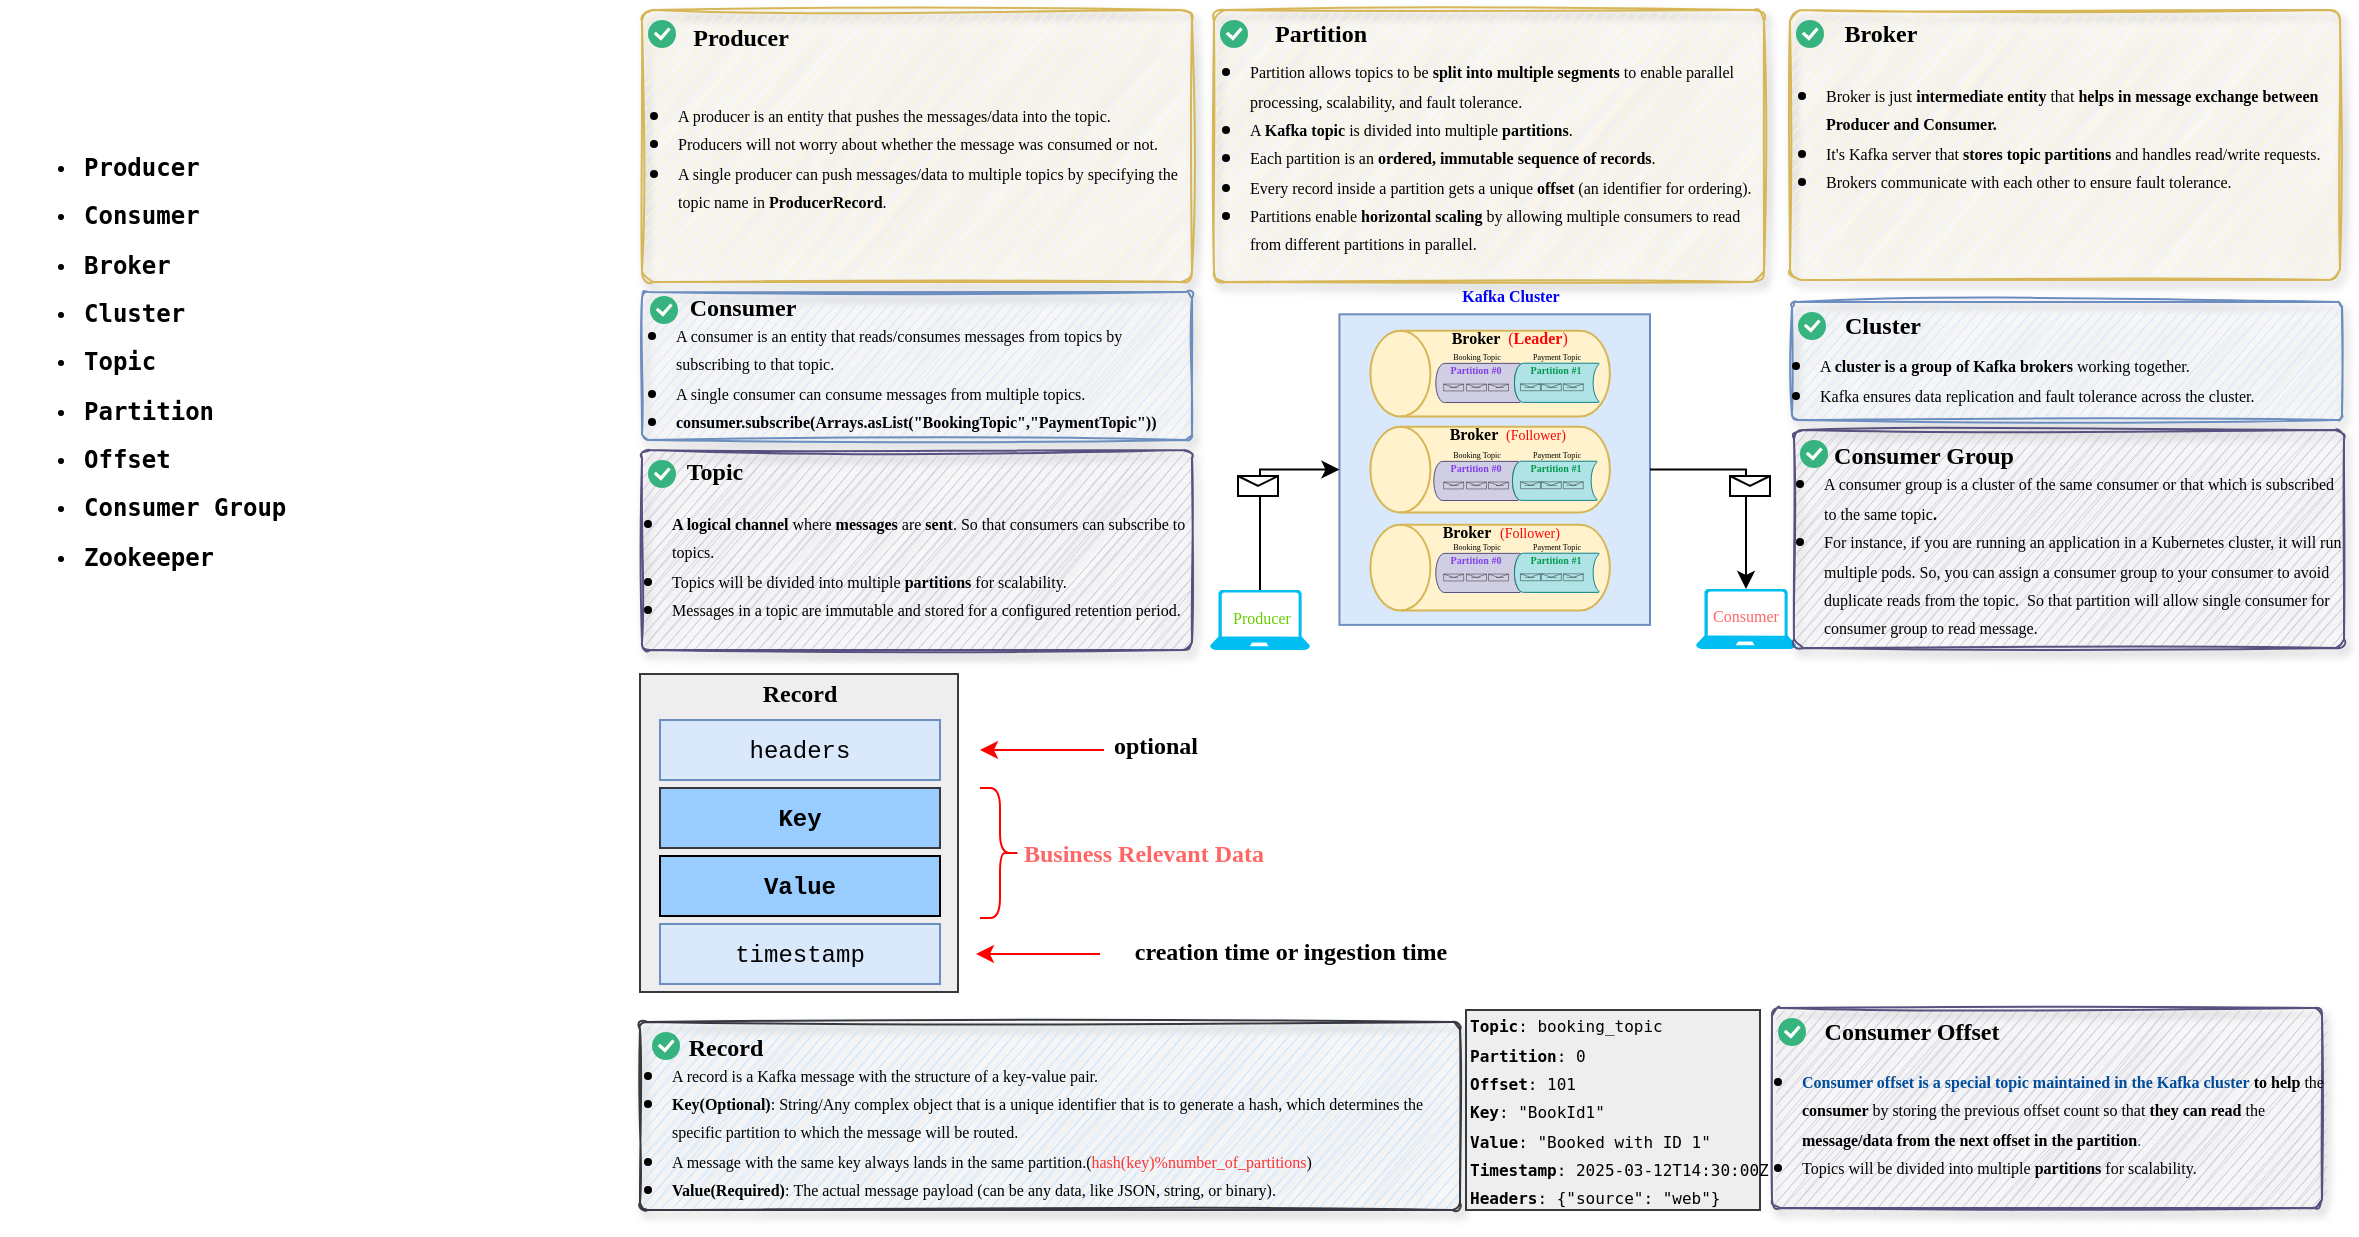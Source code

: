 <mxfile version="26.1.0">
  <diagram name="Page-1" id="dkbhbpahSpV_1VONTGZ5">
    <mxGraphModel dx="2585" dy="1015" grid="1" gridSize="10" guides="1" tooltips="1" connect="1" arrows="1" fold="1" page="1" pageScale="1" pageWidth="850" pageHeight="1100" math="0" shadow="0">
      <root>
        <mxCell id="0" />
        <mxCell id="1" parent="0" />
        <mxCell id="pHoPj_1X2IQjKwYX7QEu-36" value="" style="whiteSpace=wrap;html=1;aspect=fixed;fillColor=#dae8fc;strokeColor=#6c8ebf;" parent="1" vertex="1">
          <mxGeometry x="-130.29" y="232.15" width="155.29" height="155.29" as="geometry" />
        </mxCell>
        <mxCell id="pHoPj_1X2IQjKwYX7QEu-30" value="" style="shape=cylinder3;whiteSpace=wrap;html=1;boundedLbl=1;backgroundOutline=1;size=15;rotation=-90;fillColor=#fff2cc;strokeColor=#d6b656;" parent="1" vertex="1">
          <mxGeometry x="-76.37" y="249.93" width="42.87" height="119.73" as="geometry" />
        </mxCell>
        <mxCell id="pHoPj_1X2IQjKwYX7QEu-1" value="&lt;h5&gt;&lt;p&gt;&lt;/p&gt;&lt;pre&gt;&lt;p&gt;&lt;/p&gt;&lt;p&gt;&lt;/p&gt;&lt;p&gt;&lt;/p&gt;&lt;ul&gt;&lt;li&gt;&lt;font style=&quot;font-size: 12px;&quot;&gt;Producer&lt;/font&gt;&lt;/li&gt;&lt;/ul&gt;&lt;ul&gt;&lt;li&gt;&lt;font style=&quot;font-size: 12px;&quot;&gt;Consumer&lt;/font&gt;&lt;/li&gt;&lt;/ul&gt;&lt;ul&gt;&lt;li&gt;&lt;font style=&quot;font-size: 12px;&quot;&gt;Broker&lt;/font&gt;&lt;/li&gt;&lt;/ul&gt;&lt;ul&gt;&lt;li&gt;&lt;font style=&quot;font-size: 12px;&quot;&gt;Cluster&lt;/font&gt;&lt;/li&gt;&lt;/ul&gt;&lt;ul&gt;&lt;li&gt;&lt;font style=&quot;font-size: 12px;&quot;&gt;Topic&lt;/font&gt;&lt;/li&gt;&lt;/ul&gt;&lt;ul&gt;&lt;li&gt;&lt;font style=&quot;font-size: 12px;&quot;&gt;Partition&lt;/font&gt;&lt;/li&gt;&lt;/ul&gt;&lt;ul&gt;&lt;li&gt;&lt;font style=&quot;font-size: 12px;&quot;&gt;Offset&lt;/font&gt;&lt;/li&gt;&lt;/ul&gt;&lt;ul&gt;&lt;li&gt;&lt;font style=&quot;font-size: 12px;&quot;&gt;Consumer Group&lt;/font&gt;&lt;/li&gt;&lt;/ul&gt;&lt;ul&gt;&lt;li&gt;&lt;font style=&quot;font-size: 12px;&quot;&gt;Zookeeper&lt;/font&gt;&lt;/li&gt;&lt;/ul&gt;&lt;p&gt;&lt;/p&gt;&lt;p&gt;&lt;/p&gt;&lt;p&gt;&lt;/p&gt;&lt;/pre&gt;&lt;p&gt;&lt;/p&gt;&lt;/h5&gt;" style="text;html=1;align=left;verticalAlign=middle;whiteSpace=wrap;rounded=0;" parent="1" vertex="1">
          <mxGeometry x="-800" y="220.5" width="229" height="70" as="geometry" />
        </mxCell>
        <mxCell id="pHoPj_1X2IQjKwYX7QEu-265" style="edgeStyle=orthogonalEdgeStyle;rounded=0;orthogonalLoop=1;jettySize=auto;html=1;exitX=0.5;exitY=0;exitDx=0;exitDy=0;exitPerimeter=0;entryX=0;entryY=0.5;entryDx=0;entryDy=0;" parent="1" source="pHoPj_1X2IQjKwYX7QEu-4" target="pHoPj_1X2IQjKwYX7QEu-36" edge="1">
          <mxGeometry relative="1" as="geometry" />
        </mxCell>
        <mxCell id="pHoPj_1X2IQjKwYX7QEu-4" value="" style="verticalLabelPosition=bottom;html=1;verticalAlign=top;align=center;strokeColor=none;fillColor=#00BEF2;shape=mxgraph.azure.laptop;pointerEvents=1;" parent="1" vertex="1">
          <mxGeometry x="-195" y="370" width="50" height="30" as="geometry" />
        </mxCell>
        <mxCell id="pHoPj_1X2IQjKwYX7QEu-5" value="" style="verticalLabelPosition=bottom;html=1;verticalAlign=top;align=center;strokeColor=none;fillColor=#00BEF2;shape=mxgraph.azure.laptop;pointerEvents=1;" parent="1" vertex="1">
          <mxGeometry x="48" y="369.5" width="50" height="30" as="geometry" />
        </mxCell>
        <mxCell id="pHoPj_1X2IQjKwYX7QEu-7" style="edgeStyle=orthogonalEdgeStyle;rounded=0;orthogonalLoop=1;jettySize=auto;html=1;entryX=0.5;entryY=0;entryDx=0;entryDy=0;entryPerimeter=0;exitX=1;exitY=0.5;exitDx=0;exitDy=0;" parent="1" source="pHoPj_1X2IQjKwYX7QEu-36" target="pHoPj_1X2IQjKwYX7QEu-5" edge="1">
          <mxGeometry relative="1" as="geometry">
            <mxPoint x="40" y="311" as="sourcePoint" />
          </mxGeometry>
        </mxCell>
        <mxCell id="pHoPj_1X2IQjKwYX7QEu-11" value="" style="shape=message;html=1;html=1;outlineConnect=0;labelPosition=center;verticalLabelPosition=bottom;align=center;verticalAlign=top;" parent="1" vertex="1">
          <mxGeometry x="-181" y="313" width="20" height="10" as="geometry" />
        </mxCell>
        <mxCell id="pHoPj_1X2IQjKwYX7QEu-14" value="" style="shape=message;html=1;html=1;outlineConnect=0;labelPosition=center;verticalLabelPosition=bottom;align=center;verticalAlign=top;" parent="1" vertex="1">
          <mxGeometry x="65" y="313" width="20" height="10" as="geometry" />
        </mxCell>
        <mxCell id="pHoPj_1X2IQjKwYX7QEu-15" value="&lt;font style=&quot;color: rgb(0, 0, 255);&quot; face=&quot;Lucida Console&quot;&gt;&lt;b style=&quot;&quot;&gt;Kafka Cluster&lt;/b&gt;&lt;/font&gt;" style="text;html=1;align=center;verticalAlign=middle;whiteSpace=wrap;rounded=0;fontSize=8;" parent="1" vertex="1">
          <mxGeometry x="-89" y="207.93" width="89" height="30" as="geometry" />
        </mxCell>
        <mxCell id="pHoPj_1X2IQjKwYX7QEu-16" value="&lt;font face=&quot;Lucida Console&quot; style=&quot;font-size: 8px; color: rgb(102, 204, 0);&quot;&gt;Producer&lt;/font&gt;" style="text;html=1;align=center;verticalAlign=middle;whiteSpace=wrap;rounded=0;fontColor=#0000CC;" parent="1" vertex="1">
          <mxGeometry x="-189" y="373" width="40" height="20" as="geometry" />
        </mxCell>
        <mxCell id="pHoPj_1X2IQjKwYX7QEu-17" value="&lt;font face=&quot;Lucida Console&quot; style=&quot;font-size: 8px; color: rgb(255, 102, 102);&quot;&gt;Consumer&lt;/font&gt;" style="text;html=1;align=center;verticalAlign=middle;whiteSpace=wrap;rounded=0;fontColor=#0000CC;" parent="1" vertex="1">
          <mxGeometry x="53" y="371.5" width="40" height="20" as="geometry" />
        </mxCell>
        <mxCell id="pHoPj_1X2IQjKwYX7QEu-18" value="" style="rounded=1;fillColor=#fff2cc;strokeColor=#d6b656;shadow=1;html=1;arcSize=4;sketch=1;hachureGap=4;pointerEvents=0;fontFamily=Architects Daughter;fontSource=https%3A%2F%2Ffonts.googleapis.com%2Fcss%3Ffamily%3DArchitects%2BDaughter;fontSize=20;align=left;" parent="1" vertex="1">
          <mxGeometry x="95" y="80" width="275" height="135" as="geometry" />
        </mxCell>
        <mxCell id="pHoPj_1X2IQjKwYX7QEu-19" value="" style="html=1;shadow=0;dashed=0;shape=mxgraph.atlassian.checkbox;fillColor=#36B37E;strokeColor=none;html=1;fontSize=14;fontStyle=0;labelPosition=right;align=left;spacingLeft=20;sketch=0;hachureGap=4;pointerEvents=0;fontFamily=Architects Daughter;fontSource=https%3A%2F%2Ffonts.googleapis.com%2Fcss%3Ffamily%3DArchitects%2BDaughter;" parent="pHoPj_1X2IQjKwYX7QEu-18" vertex="1">
          <mxGeometry width="14" height="14" relative="1" as="geometry">
            <mxPoint x="3" y="5" as="offset" />
          </mxGeometry>
        </mxCell>
        <mxCell id="pHoPj_1X2IQjKwYX7QEu-24" value="&lt;font face=&quot;Lucida Console&quot;&gt;&lt;b&gt;Broker&lt;/b&gt;&lt;/font&gt;" style="text;html=1;align=center;verticalAlign=middle;whiteSpace=wrap;rounded=0;" parent="pHoPj_1X2IQjKwYX7QEu-18" vertex="1">
          <mxGeometry x="24.364" y="4.9" width="43.078" height="14.875" as="geometry" />
        </mxCell>
        <mxCell id="pHoPj_1X2IQjKwYX7QEu-25" value="&lt;ul&gt;&lt;li&gt;&lt;font face=&quot;Comic Sans MS&quot; style=&quot;font-size: 8px;&quot;&gt;Broker is just &lt;b&gt;intermediate entity&lt;/b&gt; that &lt;b&gt;helps in message exchange between Producer and Consumer.&lt;/b&gt;&lt;/font&gt;&lt;/li&gt;&lt;li&gt;&lt;font face=&quot;Comic Sans MS&quot; style=&quot;font-size: 8px;&quot;&gt;It&#39;s Kafka server that&lt;b&gt; &lt;/b&gt;&lt;strong style=&quot;font-weight: bold;&quot; data-end=&quot;2049&quot; data-start=&quot;2022&quot;&gt;stores topic partitions&lt;/strong&gt; and handles read/write requests.&lt;/font&gt;&lt;/li&gt;&lt;li&gt;&lt;font face=&quot;Comic Sans MS&quot; style=&quot;font-size: 8px;&quot;&gt;Brokers communicate with each other to ensure fault tolerance.&lt;/font&gt;&lt;/li&gt;&lt;/ul&gt;" style="text;html=1;align=left;verticalAlign=middle;whiteSpace=wrap;rounded=0;" parent="pHoPj_1X2IQjKwYX7QEu-18" vertex="1">
          <mxGeometry x="-24.5" y="9.675" width="296.5" height="107.325" as="geometry" />
        </mxCell>
        <mxCell id="pHoPj_1X2IQjKwYX7QEu-31" value="&lt;b&gt;&lt;font style=&quot;font-size: 8px;&quot; face=&quot;Lucida Console&quot;&gt;Broker&lt;/font&gt;&lt;/b&gt;" style="text;html=1;align=center;verticalAlign=middle;whiteSpace=wrap;rounded=0;" parent="1" vertex="1">
          <mxGeometry x="-87.65" y="283" width="50" height="15" as="geometry" />
        </mxCell>
        <mxCell id="pHoPj_1X2IQjKwYX7QEu-32" value="" style="shape=cylinder3;whiteSpace=wrap;html=1;boundedLbl=1;backgroundOutline=1;size=15;rotation=-90;fillColor=#fff2cc;strokeColor=#d6b656;" parent="1" vertex="1">
          <mxGeometry x="-76.37" y="201.93" width="42.87" height="119.73" as="geometry" />
        </mxCell>
        <mxCell id="pHoPj_1X2IQjKwYX7QEu-33" value="&lt;b&gt;&lt;font style=&quot;font-size: 8px;&quot; face=&quot;Lucida Console&quot;&gt;Broker&lt;/font&gt;&lt;/b&gt;" style="text;html=1;align=center;verticalAlign=middle;whiteSpace=wrap;rounded=0;" parent="1" vertex="1">
          <mxGeometry x="-77" y="235.43" width="30" height="15" as="geometry" />
        </mxCell>
        <mxCell id="pHoPj_1X2IQjKwYX7QEu-34" value="" style="shape=cylinder3;whiteSpace=wrap;html=1;boundedLbl=1;backgroundOutline=1;size=15;rotation=-90;fillColor=#fff2cc;strokeColor=#d6b656;" parent="1" vertex="1">
          <mxGeometry x="-76.37" y="298.93" width="42.87" height="119.73" as="geometry" />
        </mxCell>
        <mxCell id="pHoPj_1X2IQjKwYX7QEu-35" value="&lt;b&gt;&lt;font style=&quot;font-size: 8px;&quot; face=&quot;Lucida Console&quot;&gt;Broker&lt;/font&gt;&lt;/b&gt;" style="text;html=1;align=center;verticalAlign=middle;whiteSpace=wrap;rounded=0;" parent="1" vertex="1">
          <mxGeometry x="-90" y="333" width="47" height="14" as="geometry" />
        </mxCell>
        <mxCell id="pHoPj_1X2IQjKwYX7QEu-37" value="" style="rounded=1;fillColor=#dae8fc;strokeColor=#6c8ebf;shadow=1;html=1;arcSize=4;sketch=1;hachureGap=4;pointerEvents=0;fontFamily=Architects Daughter;fontSource=https%3A%2F%2Ffonts.googleapis.com%2Fcss%3Ffamily%3DArchitects%2BDaughter;fontSize=20;align=left;" parent="1" vertex="1">
          <mxGeometry x="96" y="226" width="275" height="59" as="geometry" />
        </mxCell>
        <mxCell id="pHoPj_1X2IQjKwYX7QEu-38" value="" style="html=1;shadow=0;dashed=0;shape=mxgraph.atlassian.checkbox;fillColor=#36B37E;strokeColor=none;html=1;fontSize=14;fontStyle=0;labelPosition=right;align=left;spacingLeft=20;sketch=0;hachureGap=4;pointerEvents=0;fontFamily=Architects Daughter;fontSource=https%3A%2F%2Ffonts.googleapis.com%2Fcss%3Ffamily%3DArchitects%2BDaughter;" parent="pHoPj_1X2IQjKwYX7QEu-37" vertex="1">
          <mxGeometry width="14" height="14" relative="1" as="geometry">
            <mxPoint x="3" y="5" as="offset" />
          </mxGeometry>
        </mxCell>
        <mxCell id="pHoPj_1X2IQjKwYX7QEu-39" value="&lt;font face=&quot;Lucida Console&quot;&gt;&lt;b&gt;Cluster&lt;/b&gt;&lt;/font&gt;" style="text;html=1;align=center;verticalAlign=middle;whiteSpace=wrap;rounded=0;" parent="pHoPj_1X2IQjKwYX7QEu-37" vertex="1">
          <mxGeometry x="27.292" y="9.117" width="36.506" height="6.556" as="geometry" />
        </mxCell>
        <mxCell id="pHoPj_1X2IQjKwYX7QEu-40" value="&lt;ul&gt;&lt;li&gt;&lt;span style=&quot;font-size: 8px; font-family: &amp;quot;Comic Sans MS&amp;quot;; background-color: transparent; color: light-dark(rgb(0, 0, 0), rgb(255, 255, 255));&quot;&gt;A &lt;b&gt;cluster is a group of Kafka brokers&lt;/b&gt; working together.&lt;/span&gt;&lt;/li&gt;&lt;li&gt;&lt;span style=&quot;font-size: 8px; font-family: &amp;quot;Comic Sans MS&amp;quot;; background-color: transparent; color: light-dark(rgb(0, 0, 0), rgb(255, 255, 255));&quot;&gt;Kafka ensures data replication and fault tolerance across the cluster.&lt;/span&gt;&lt;/li&gt;&lt;/ul&gt;" style="text;html=1;align=left;verticalAlign=middle;whiteSpace=wrap;rounded=0;" parent="pHoPj_1X2IQjKwYX7QEu-37" vertex="1">
          <mxGeometry x="-27.966" y="25.286" width="302.966" height="25.286" as="geometry" />
        </mxCell>
        <mxCell id="pHoPj_1X2IQjKwYX7QEu-45" value="&lt;font style=&quot;color: light-dark(rgb(249, 6, 6), rgb(237, 237, 237)); font-size: 7px;&quot; face=&quot;Comic Sans MS&quot;&gt;(Follower)&lt;/font&gt;" style="text;html=1;align=center;verticalAlign=middle;whiteSpace=wrap;rounded=0;" parent="1" vertex="1">
          <mxGeometry x="-57" y="286" width="50" height="10" as="geometry" />
        </mxCell>
        <mxCell id="pHoPj_1X2IQjKwYX7QEu-46" value="&lt;font style=&quot;color: light-dark(rgb(249, 6, 6), rgb(237, 237, 237)); font-size: 7px;&quot; face=&quot;Comic Sans MS&quot;&gt;(Follower)&lt;/font&gt;" style="text;html=1;align=center;verticalAlign=middle;whiteSpace=wrap;rounded=0;" parent="1" vertex="1">
          <mxGeometry x="-60" y="335" width="50" height="10" as="geometry" />
        </mxCell>
        <mxCell id="pHoPj_1X2IQjKwYX7QEu-47" value="&lt;font style=&quot;font-size: 8px; color: light-dark(rgb(249, 6, 6), rgb(237, 237, 237));&quot; face=&quot;Comic Sans MS&quot;&gt;(&lt;b&gt;Leader&lt;/b&gt;)&lt;/font&gt;" style="text;html=1;align=center;verticalAlign=middle;whiteSpace=wrap;rounded=0;" parent="1" vertex="1">
          <mxGeometry x="-56" y="237.93" width="50" height="10" as="geometry" />
        </mxCell>
        <mxCell id="pHoPj_1X2IQjKwYX7QEu-56" value="" style="strokeWidth=0.5;html=1;shape=mxgraph.flowchart.stored_data;whiteSpace=wrap;fillColor=#d0cee2;strokeColor=#56517e;" parent="1" vertex="1">
          <mxGeometry x="-82.35" y="256.43" width="42.35" height="19.57" as="geometry" />
        </mxCell>
        <mxCell id="pHoPj_1X2IQjKwYX7QEu-60" value="&lt;font style=&quot;line-height: 0%; font-size: 4px; color: light-dark(rgb(0, 0, 0), rgb(50, 50, 0));&quot; face=&quot;Comic Sans MS&quot;&gt;Booking Topic&lt;/font&gt;" style="text;html=1;align=center;verticalAlign=middle;whiteSpace=wrap;rounded=0;imageAspect=1;fillColor=none;" parent="1" vertex="1">
          <mxGeometry x="-80" y="245.36" width="37" height="11" as="geometry" />
        </mxCell>
        <mxCell id="pHoPj_1X2IQjKwYX7QEu-62" value="" style="rounded=1;fillColor=#d0cee2;strokeColor=#56517e;shadow=1;html=1;arcSize=4;sketch=1;hachureGap=4;pointerEvents=0;fontFamily=Architects Daughter;fontSource=https%3A%2F%2Ffonts.googleapis.com%2Fcss%3Ffamily%3DArchitects%2BDaughter;fontSize=20;align=left;" parent="1" vertex="1">
          <mxGeometry x="97" y="290" width="275" height="109" as="geometry" />
        </mxCell>
        <mxCell id="pHoPj_1X2IQjKwYX7QEu-63" value="" style="html=1;shadow=0;dashed=0;shape=mxgraph.atlassian.checkbox;fillColor=#36B37E;strokeColor=none;html=1;fontSize=14;fontStyle=0;labelPosition=right;align=left;spacingLeft=20;sketch=0;hachureGap=4;pointerEvents=0;fontFamily=Architects Daughter;fontSource=https%3A%2F%2Ffonts.googleapis.com%2Fcss%3Ffamily%3DArchitects%2BDaughter;" parent="pHoPj_1X2IQjKwYX7QEu-62" vertex="1">
          <mxGeometry width="14" height="14" relative="1" as="geometry">
            <mxPoint x="3" y="5" as="offset" />
          </mxGeometry>
        </mxCell>
        <mxCell id="pHoPj_1X2IQjKwYX7QEu-64" value="&lt;b style=&quot;&quot;&gt;&lt;font face=&quot;Comic Sans MS&quot;&gt;Consumer Group&lt;/font&gt;&lt;/b&gt;" style="text;html=1;align=center;verticalAlign=middle;whiteSpace=wrap;rounded=0;" parent="pHoPj_1X2IQjKwYX7QEu-62" vertex="1">
          <mxGeometry x="9.29" y="7.281" width="111.71" height="11.51" as="geometry" />
        </mxCell>
        <mxCell id="pHoPj_1X2IQjKwYX7QEu-65" value="&lt;ul&gt;&lt;li&gt;&lt;span style=&quot;background-color: transparent; color: light-dark(rgb(0, 0, 0), rgb(255, 255, 255)); font-family: &amp;quot;Comic Sans MS&amp;quot;; font-size: 8px;&quot;&gt;A consumer group is a cluster of the same consumer or that which is subscribed to the same topic&lt;b&gt;.&amp;nbsp;&lt;/b&gt;&lt;/span&gt;&lt;/li&gt;&lt;li&gt;&lt;font face=&quot;Comic Sans MS&quot;&gt;&lt;span style=&quot;font-size: 8px;&quot;&gt;For instance, if you are running an application in a Kubernetes cluster, it will run multiple pods. So, you can assign a consumer group to your consumer to avoid duplicate reads from the topic.&amp;nbsp; So that partition will allow single consumer for consumer group to read message.&lt;/span&gt;&lt;/font&gt;&lt;/li&gt;&lt;/ul&gt;" style="text;html=1;align=left;verticalAlign=middle;whiteSpace=wrap;rounded=0;" parent="pHoPj_1X2IQjKwYX7QEu-62" vertex="1">
          <mxGeometry x="-26.97" y="18.53" width="302.97" height="87.2" as="geometry" />
        </mxCell>
        <mxCell id="pHoPj_1X2IQjKwYX7QEu-81" value="" style="strokeWidth=0.5;html=1;shape=mxgraph.flowchart.stored_data;whiteSpace=wrap;fillColor=#b0e3e6;strokeColor=#0e8088;" parent="1" vertex="1">
          <mxGeometry x="-43" y="256.36" width="42.35" height="19.57" as="geometry" />
        </mxCell>
        <mxCell id="pHoPj_1X2IQjKwYX7QEu-162" value="&lt;span style=&quot;font-family: &amp;quot;Comic Sans MS&amp;quot;; font-size: 1px;&quot;&gt;&lt;font style=&quot;color: rgb(0, 0, 0);&quot;&gt;BoookId#2&lt;/font&gt;&lt;/span&gt;" style="text;html=1;align=center;verticalAlign=middle;whiteSpace=wrap;rounded=0;" parent="1" vertex="1">
          <mxGeometry x="-69.25" y="261" width="14.37" height="7" as="geometry" />
        </mxCell>
        <mxCell id="pHoPj_1X2IQjKwYX7QEu-164" value="&lt;font style=&quot;color: rgb(0, 0, 0);&quot; face=&quot;Comic Sans MS&quot;&gt;&lt;span style=&quot;font-size: 1px;&quot;&gt;BookId#3&lt;/span&gt;&lt;/font&gt;" style="text;html=1;align=center;verticalAlign=middle;whiteSpace=wrap;rounded=0;" parent="1" vertex="1">
          <mxGeometry x="-57" y="261" width="14.37" height="7" as="geometry" />
        </mxCell>
        <mxCell id="pHoPj_1X2IQjKwYX7QEu-189" value="&lt;font style=&quot;line-height: 0%; font-size: 4px; color: rgb(0, 0, 0);&quot; face=&quot;Comic Sans MS&quot;&gt;Payment Topic&lt;/font&gt;" style="text;html=1;align=center;verticalAlign=middle;whiteSpace=wrap;rounded=0;imageAspect=1;fillColor=none;" parent="1" vertex="1">
          <mxGeometry x="-40.33" y="245.36" width="37" height="11" as="geometry" />
        </mxCell>
        <mxCell id="pHoPj_1X2IQjKwYX7QEu-192" value="" style="shape=message;html=1;html=1;outlineConnect=0;labelPosition=center;verticalLabelPosition=bottom;align=center;verticalAlign=top;strokeWidth=0.2;fillColor=none;" parent="1" vertex="1">
          <mxGeometry x="-78.43" y="266.78" width="10" height="3.44" as="geometry" />
        </mxCell>
        <mxCell id="pHoPj_1X2IQjKwYX7QEu-74" value="&lt;font style=&quot;color: rgb(0, 0, 0);&quot; face=&quot;Comic Sans MS&quot;&gt;&lt;span style=&quot;font-size: 1px;&quot;&gt;BoookId#1&lt;/span&gt;&lt;/font&gt;" style="text;html=1;align=center;verticalAlign=middle;whiteSpace=wrap;rounded=0;" parent="1" vertex="1">
          <mxGeometry x="-79.62" y="261" width="14.37" height="7" as="geometry" />
        </mxCell>
        <mxCell id="pHoPj_1X2IQjKwYX7QEu-193" value="" style="shape=message;html=1;html=1;outlineConnect=0;labelPosition=center;verticalLabelPosition=bottom;align=center;verticalAlign=top;strokeWidth=0.2;fillColor=none;" parent="1" vertex="1">
          <mxGeometry x="-67" y="266.78" width="10" height="3.44" as="geometry" />
        </mxCell>
        <mxCell id="pHoPj_1X2IQjKwYX7QEu-194" value="" style="shape=message;html=1;html=1;outlineConnect=0;labelPosition=center;verticalLabelPosition=bottom;align=center;verticalAlign=top;strokeWidth=0.2;fillColor=none;" parent="1" vertex="1">
          <mxGeometry x="-56" y="266.78" width="10" height="3.44" as="geometry" />
        </mxCell>
        <mxCell id="pHoPj_1X2IQjKwYX7QEu-195" value="&lt;font style=&quot;color: rgb(0, 0, 0);&quot; face=&quot;Comic Sans MS&quot;&gt;&lt;span style=&quot;font-size: 1px;&quot;&gt;PaymentId#1&lt;/span&gt;&lt;/font&gt;" style="text;html=1;align=center;verticalAlign=middle;whiteSpace=wrap;rounded=0;" parent="1" vertex="1">
          <mxGeometry x="-42.21" y="261.89" width="14.37" height="7" as="geometry" />
        </mxCell>
        <mxCell id="pHoPj_1X2IQjKwYX7QEu-196" value="" style="shape=message;html=1;html=1;outlineConnect=0;labelPosition=center;verticalLabelPosition=bottom;align=center;verticalAlign=top;strokeWidth=0.2;fillColor=none;" parent="1" vertex="1">
          <mxGeometry x="-40.02" y="266.67" width="10" height="3.44" as="geometry" />
        </mxCell>
        <mxCell id="pHoPj_1X2IQjKwYX7QEu-197" value="" style="shape=message;html=1;html=1;outlineConnect=0;labelPosition=center;verticalLabelPosition=bottom;align=center;verticalAlign=top;strokeWidth=0.2;fillColor=none;" parent="1" vertex="1">
          <mxGeometry x="-29.59" y="266.67" width="10" height="3.44" as="geometry" />
        </mxCell>
        <mxCell id="pHoPj_1X2IQjKwYX7QEu-198" value="&lt;span style=&quot;font-family: &amp;quot;Comic Sans MS&amp;quot;; font-size: 1px;&quot;&gt;&lt;font style=&quot;color: rgb(0, 0, 0);&quot;&gt;PaymentId#2&lt;/font&gt;&lt;/span&gt;" style="text;html=1;align=center;verticalAlign=middle;whiteSpace=wrap;rounded=0;" parent="1" vertex="1">
          <mxGeometry x="-30.84" y="261.89" width="14.37" height="7" as="geometry" />
        </mxCell>
        <mxCell id="pHoPj_1X2IQjKwYX7QEu-199" value="" style="shape=message;html=1;html=1;outlineConnect=0;labelPosition=center;verticalLabelPosition=bottom;align=center;verticalAlign=top;strokeWidth=0.2;fillColor=none;" parent="1" vertex="1">
          <mxGeometry x="-18.59" y="266.67" width="10" height="3.44" as="geometry" />
        </mxCell>
        <mxCell id="pHoPj_1X2IQjKwYX7QEu-200" value="&lt;font style=&quot;color: rgb(0, 0, 0);&quot; face=&quot;Comic Sans MS&quot;&gt;&lt;span style=&quot;font-size: 1px;&quot;&gt;PaymentId#3&lt;/span&gt;&lt;/font&gt;" style="text;html=1;align=center;verticalAlign=middle;whiteSpace=wrap;rounded=0;" parent="1" vertex="1">
          <mxGeometry x="-20.59" y="261.89" width="14.37" height="7" as="geometry" />
        </mxCell>
        <mxCell id="pHoPj_1X2IQjKwYX7QEu-201" value="&lt;font style=&quot;font-size: 5px; color: light-dark(rgb(131, 63, 237), rgb(50, 50, 0));&quot; face=&quot;Comic Sans MS&quot;&gt;&lt;b style=&quot;&quot;&gt;Partition #0&lt;/b&gt;&lt;/font&gt;" style="text;html=1;align=center;verticalAlign=middle;whiteSpace=wrap;rounded=0;" parent="1" vertex="1">
          <mxGeometry x="-82" y="252.86" width="40" height="10" as="geometry" />
        </mxCell>
        <mxCell id="pHoPj_1X2IQjKwYX7QEu-202" value="&lt;font style=&quot;font-size: 5px; color: light-dark(rgb(0, 153, 77), rgb(50, 50, 0));&quot; face=&quot;Comic Sans MS&quot;&gt;&lt;b style=&quot;&quot;&gt;Partition #1&lt;/b&gt;&lt;/font&gt;" style="text;html=1;align=center;verticalAlign=middle;whiteSpace=wrap;rounded=0;" parent="1" vertex="1">
          <mxGeometry x="-41.82" y="252.86" width="40" height="10" as="geometry" />
        </mxCell>
        <mxCell id="pHoPj_1X2IQjKwYX7QEu-211" value="" style="strokeWidth=0.5;html=1;shape=mxgraph.flowchart.stored_data;whiteSpace=wrap;fillColor=#d0cee2;strokeColor=#56517e;" parent="1" vertex="1">
          <mxGeometry x="-83.35" y="305.43" width="42.35" height="19.57" as="geometry" />
        </mxCell>
        <mxCell id="pHoPj_1X2IQjKwYX7QEu-219" value="" style="strokeWidth=0.5;html=1;shape=mxgraph.flowchart.stored_data;whiteSpace=wrap;fillColor=#b0e3e6;strokeColor=#0e8088;" parent="1" vertex="1">
          <mxGeometry x="-44" y="305.36" width="42.35" height="19.57" as="geometry" />
        </mxCell>
        <mxCell id="pHoPj_1X2IQjKwYX7QEu-203" value="&lt;font style=&quot;line-height: 0%; font-size: 4px; color: light-dark(rgb(0, 0, 0), rgb(50, 50, 0));&quot; face=&quot;Comic Sans MS&quot;&gt;Booking Topic&lt;/font&gt;" style="text;html=1;align=center;verticalAlign=middle;whiteSpace=wrap;rounded=0;imageAspect=1;fillColor=none;" parent="1" vertex="1">
          <mxGeometry x="-80" y="294.36" width="37" height="11" as="geometry" />
        </mxCell>
        <mxCell id="pHoPj_1X2IQjKwYX7QEu-204" value="&lt;font style=&quot;color: rgb(0, 0, 0);&quot; face=&quot;Comic Sans MS&quot;&gt;&lt;span style=&quot;font-size: 1px;&quot;&gt;BoookId#1&lt;/span&gt;&lt;/font&gt;" style="text;html=1;align=center;verticalAlign=middle;whiteSpace=wrap;rounded=0;" parent="1" vertex="1">
          <mxGeometry x="-79.62" y="310" width="14.37" height="7" as="geometry" />
        </mxCell>
        <mxCell id="pHoPj_1X2IQjKwYX7QEu-205" value="" style="shape=message;html=1;html=1;outlineConnect=0;labelPosition=center;verticalLabelPosition=bottom;align=center;verticalAlign=top;strokeWidth=0.2;fillColor=none;" parent="1" vertex="1">
          <mxGeometry x="-78.43" y="315.78" width="10" height="3.44" as="geometry" />
        </mxCell>
        <mxCell id="pHoPj_1X2IQjKwYX7QEu-206" value="" style="shape=message;html=1;html=1;outlineConnect=0;labelPosition=center;verticalLabelPosition=bottom;align=center;verticalAlign=top;strokeWidth=0.2;fillColor=none;" parent="1" vertex="1">
          <mxGeometry x="-67" y="315.78" width="10" height="3.44" as="geometry" />
        </mxCell>
        <mxCell id="pHoPj_1X2IQjKwYX7QEu-207" value="&lt;font style=&quot;font-size: 5px; color: light-dark(rgb(131, 63, 237), rgb(50, 50, 0));&quot; face=&quot;Comic Sans MS&quot;&gt;&lt;b style=&quot;&quot;&gt;Partition #0&lt;/b&gt;&lt;/font&gt;" style="text;html=1;align=center;verticalAlign=middle;whiteSpace=wrap;rounded=0;" parent="1" vertex="1">
          <mxGeometry x="-82" y="301.86" width="40" height="10" as="geometry" />
        </mxCell>
        <mxCell id="pHoPj_1X2IQjKwYX7QEu-208" value="&lt;span style=&quot;font-family: &amp;quot;Comic Sans MS&amp;quot;; font-size: 1px;&quot;&gt;&lt;font style=&quot;color: rgb(0, 0, 0);&quot;&gt;BoookId#2&lt;/font&gt;&lt;/span&gt;" style="text;html=1;align=center;verticalAlign=middle;whiteSpace=wrap;rounded=0;" parent="1" vertex="1">
          <mxGeometry x="-69.25" y="310" width="14.37" height="7" as="geometry" />
        </mxCell>
        <mxCell id="pHoPj_1X2IQjKwYX7QEu-209" value="" style="shape=message;html=1;html=1;outlineConnect=0;labelPosition=center;verticalLabelPosition=bottom;align=center;verticalAlign=top;strokeWidth=0.2;fillColor=none;" parent="1" vertex="1">
          <mxGeometry x="-56" y="315.78" width="10" height="3.44" as="geometry" />
        </mxCell>
        <mxCell id="pHoPj_1X2IQjKwYX7QEu-210" value="&lt;font style=&quot;color: rgb(0, 0, 0);&quot; face=&quot;Comic Sans MS&quot;&gt;&lt;span style=&quot;font-size: 1px;&quot;&gt;BookId#3&lt;/span&gt;&lt;/font&gt;" style="text;html=1;align=center;verticalAlign=middle;whiteSpace=wrap;rounded=0;" parent="1" vertex="1">
          <mxGeometry x="-57" y="310" width="14.37" height="7" as="geometry" />
        </mxCell>
        <mxCell id="pHoPj_1X2IQjKwYX7QEu-212" value="&lt;font style=&quot;font-size: 5px; color: light-dark(rgb(0, 153, 77), rgb(50, 50, 0));&quot; face=&quot;Comic Sans MS&quot;&gt;&lt;b style=&quot;&quot;&gt;Partition #1&lt;/b&gt;&lt;/font&gt;" style="text;html=1;align=center;verticalAlign=middle;whiteSpace=wrap;rounded=0;" parent="1" vertex="1">
          <mxGeometry x="-41.82" y="301.86" width="40" height="10" as="geometry" />
        </mxCell>
        <mxCell id="pHoPj_1X2IQjKwYX7QEu-213" value="&lt;font style=&quot;line-height: 0%; font-size: 4px; color: rgb(0, 0, 0);&quot; face=&quot;Comic Sans MS&quot;&gt;Payment Topic&lt;/font&gt;" style="text;html=1;align=center;verticalAlign=middle;whiteSpace=wrap;rounded=0;imageAspect=1;fillColor=none;" parent="1" vertex="1">
          <mxGeometry x="-40.33" y="294.36" width="37" height="11" as="geometry" />
        </mxCell>
        <mxCell id="pHoPj_1X2IQjKwYX7QEu-214" value="" style="shape=message;html=1;html=1;outlineConnect=0;labelPosition=center;verticalLabelPosition=bottom;align=center;verticalAlign=top;strokeWidth=0.2;fillColor=none;" parent="1" vertex="1">
          <mxGeometry x="-40.02" y="315.67" width="10" height="3.44" as="geometry" />
        </mxCell>
        <mxCell id="pHoPj_1X2IQjKwYX7QEu-215" value="&lt;font style=&quot;color: rgb(0, 0, 0);&quot; face=&quot;Comic Sans MS&quot;&gt;&lt;span style=&quot;font-size: 1px;&quot;&gt;PaymentId#1&lt;/span&gt;&lt;/font&gt;" style="text;html=1;align=center;verticalAlign=middle;whiteSpace=wrap;rounded=0;" parent="1" vertex="1">
          <mxGeometry x="-42.21" y="310.89" width="14.37" height="7" as="geometry" />
        </mxCell>
        <mxCell id="pHoPj_1X2IQjKwYX7QEu-216" value="&lt;span style=&quot;font-family: &amp;quot;Comic Sans MS&amp;quot;; font-size: 1px;&quot;&gt;&lt;font style=&quot;color: rgb(0, 0, 0);&quot;&gt;PaymentId#2&lt;/font&gt;&lt;/span&gt;" style="text;html=1;align=center;verticalAlign=middle;whiteSpace=wrap;rounded=0;" parent="1" vertex="1">
          <mxGeometry x="-30.84" y="310.89" width="14.37" height="7" as="geometry" />
        </mxCell>
        <mxCell id="pHoPj_1X2IQjKwYX7QEu-217" value="&lt;font style=&quot;color: rgb(0, 0, 0);&quot; face=&quot;Comic Sans MS&quot;&gt;&lt;span style=&quot;font-size: 1px;&quot;&gt;PaymentId#3&lt;/span&gt;&lt;/font&gt;" style="text;html=1;align=center;verticalAlign=middle;whiteSpace=wrap;rounded=0;" parent="1" vertex="1">
          <mxGeometry x="-20.59" y="310.89" width="14.37" height="7" as="geometry" />
        </mxCell>
        <mxCell id="pHoPj_1X2IQjKwYX7QEu-218" value="" style="shape=message;html=1;html=1;outlineConnect=0;labelPosition=center;verticalLabelPosition=bottom;align=center;verticalAlign=top;strokeWidth=0.2;fillColor=none;" parent="1" vertex="1">
          <mxGeometry x="-18.59" y="315.67" width="10" height="3.44" as="geometry" />
        </mxCell>
        <mxCell id="pHoPj_1X2IQjKwYX7QEu-220" value="" style="shape=message;html=1;html=1;outlineConnect=0;labelPosition=center;verticalLabelPosition=bottom;align=center;verticalAlign=top;strokeWidth=0.2;fillColor=none;" parent="1" vertex="1">
          <mxGeometry x="-29.59" y="315.67" width="10" height="3.44" as="geometry" />
        </mxCell>
        <mxCell id="pHoPj_1X2IQjKwYX7QEu-221" value="&lt;font style=&quot;line-height: 0%; font-size: 4px; color: light-dark(rgb(0, 0, 0), rgb(50, 50, 0));&quot; face=&quot;Comic Sans MS&quot;&gt;Booking Topic&lt;/font&gt;" style="text;html=1;align=center;verticalAlign=middle;whiteSpace=wrap;rounded=0;imageAspect=1;fillColor=none;" parent="1" vertex="1">
          <mxGeometry x="-80" y="340.36" width="37" height="11" as="geometry" />
        </mxCell>
        <mxCell id="pHoPj_1X2IQjKwYX7QEu-225" value="" style="strokeWidth=0.5;html=1;shape=mxgraph.flowchart.stored_data;whiteSpace=wrap;fillColor=#d0cee2;strokeColor=#56517e;" parent="1" vertex="1">
          <mxGeometry x="-82.35" y="351.43" width="42.35" height="19.57" as="geometry" />
        </mxCell>
        <mxCell id="pHoPj_1X2IQjKwYX7QEu-230" value="&lt;font style=&quot;line-height: 0%; font-size: 4px; color: rgb(0, 0, 0);&quot; face=&quot;Comic Sans MS&quot;&gt;Payment Topic&lt;/font&gt;" style="text;html=1;align=center;verticalAlign=middle;whiteSpace=wrap;rounded=0;imageAspect=1;fillColor=none;" parent="1" vertex="1">
          <mxGeometry x="-40.33" y="340.36" width="37" height="11" as="geometry" />
        </mxCell>
        <mxCell id="pHoPj_1X2IQjKwYX7QEu-238" value="" style="strokeWidth=0.5;html=1;shape=mxgraph.flowchart.stored_data;whiteSpace=wrap;fillColor=#b0e3e6;strokeColor=#0e8088;" parent="1" vertex="1">
          <mxGeometry x="-43" y="351.36" width="42.35" height="19.57" as="geometry" />
        </mxCell>
        <mxCell id="pHoPj_1X2IQjKwYX7QEu-222" value="&lt;font style=&quot;font-size: 5px; color: light-dark(rgb(131, 63, 237), rgb(50, 50, 0));&quot; face=&quot;Comic Sans MS&quot;&gt;&lt;b style=&quot;&quot;&gt;Partition #0&lt;/b&gt;&lt;/font&gt;" style="text;html=1;align=center;verticalAlign=middle;whiteSpace=wrap;rounded=0;" parent="1" vertex="1">
          <mxGeometry x="-82" y="347.86" width="40" height="10" as="geometry" />
        </mxCell>
        <mxCell id="pHoPj_1X2IQjKwYX7QEu-223" value="&lt;font style=&quot;color: rgb(0, 0, 0);&quot; face=&quot;Comic Sans MS&quot;&gt;&lt;span style=&quot;font-size: 1px;&quot;&gt;BoookId#1&lt;/span&gt;&lt;/font&gt;" style="text;html=1;align=center;verticalAlign=middle;whiteSpace=wrap;rounded=0;" parent="1" vertex="1">
          <mxGeometry x="-79.62" y="356" width="14.37" height="7" as="geometry" />
        </mxCell>
        <mxCell id="pHoPj_1X2IQjKwYX7QEu-224" value="" style="shape=message;html=1;html=1;outlineConnect=0;labelPosition=center;verticalLabelPosition=bottom;align=center;verticalAlign=top;strokeWidth=0.2;fillColor=none;" parent="1" vertex="1">
          <mxGeometry x="-78.43" y="361.78" width="10" height="3.44" as="geometry" />
        </mxCell>
        <mxCell id="pHoPj_1X2IQjKwYX7QEu-226" value="" style="shape=message;html=1;html=1;outlineConnect=0;labelPosition=center;verticalLabelPosition=bottom;align=center;verticalAlign=top;strokeWidth=0.2;fillColor=none;" parent="1" vertex="1">
          <mxGeometry x="-67" y="361.78" width="10" height="3.44" as="geometry" />
        </mxCell>
        <mxCell id="pHoPj_1X2IQjKwYX7QEu-227" value="&lt;span style=&quot;font-family: &amp;quot;Comic Sans MS&amp;quot;; font-size: 1px;&quot;&gt;&lt;font style=&quot;color: rgb(0, 0, 0);&quot;&gt;BoookId#2&lt;/font&gt;&lt;/span&gt;" style="text;html=1;align=center;verticalAlign=middle;whiteSpace=wrap;rounded=0;" parent="1" vertex="1">
          <mxGeometry x="-69.25" y="356" width="14.37" height="7" as="geometry" />
        </mxCell>
        <mxCell id="pHoPj_1X2IQjKwYX7QEu-228" value="&lt;font style=&quot;color: rgb(0, 0, 0);&quot; face=&quot;Comic Sans MS&quot;&gt;&lt;span style=&quot;font-size: 1px;&quot;&gt;BookId#3&lt;/span&gt;&lt;/font&gt;" style="text;html=1;align=center;verticalAlign=middle;whiteSpace=wrap;rounded=0;" parent="1" vertex="1">
          <mxGeometry x="-57" y="356" width="14.37" height="7" as="geometry" />
        </mxCell>
        <mxCell id="pHoPj_1X2IQjKwYX7QEu-229" value="" style="shape=message;html=1;html=1;outlineConnect=0;labelPosition=center;verticalLabelPosition=bottom;align=center;verticalAlign=top;strokeWidth=0.2;fillColor=none;" parent="1" vertex="1">
          <mxGeometry x="-56" y="361.78" width="10" height="3.44" as="geometry" />
        </mxCell>
        <mxCell id="pHoPj_1X2IQjKwYX7QEu-231" value="&lt;font style=&quot;font-size: 5px; color: light-dark(rgb(0, 153, 77), rgb(50, 50, 0));&quot; face=&quot;Comic Sans MS&quot;&gt;&lt;b style=&quot;&quot;&gt;Partition #1&lt;/b&gt;&lt;/font&gt;" style="text;html=1;align=center;verticalAlign=middle;whiteSpace=wrap;rounded=0;" parent="1" vertex="1">
          <mxGeometry x="-41.82" y="347.86" width="40" height="10" as="geometry" />
        </mxCell>
        <mxCell id="pHoPj_1X2IQjKwYX7QEu-232" value="&lt;font style=&quot;color: rgb(0, 0, 0);&quot; face=&quot;Comic Sans MS&quot;&gt;&lt;span style=&quot;font-size: 1px;&quot;&gt;PaymentId#1&lt;/span&gt;&lt;/font&gt;" style="text;html=1;align=center;verticalAlign=middle;whiteSpace=wrap;rounded=0;" parent="1" vertex="1">
          <mxGeometry x="-42.21" y="356.89" width="14.37" height="7" as="geometry" />
        </mxCell>
        <mxCell id="pHoPj_1X2IQjKwYX7QEu-233" value="" style="shape=message;html=1;html=1;outlineConnect=0;labelPosition=center;verticalLabelPosition=bottom;align=center;verticalAlign=top;strokeWidth=0.2;fillColor=none;" parent="1" vertex="1">
          <mxGeometry x="-40.02" y="361.67" width="10" height="3.44" as="geometry" />
        </mxCell>
        <mxCell id="pHoPj_1X2IQjKwYX7QEu-236" value="&lt;font style=&quot;color: rgb(0, 0, 0);&quot; face=&quot;Comic Sans MS&quot;&gt;&lt;span style=&quot;font-size: 1px;&quot;&gt;PaymentId#3&lt;/span&gt;&lt;/font&gt;" style="text;html=1;align=center;verticalAlign=middle;whiteSpace=wrap;rounded=0;" parent="1" vertex="1">
          <mxGeometry x="-20.59" y="356.89" width="14.37" height="7" as="geometry" />
        </mxCell>
        <mxCell id="pHoPj_1X2IQjKwYX7QEu-237" value="" style="shape=message;html=1;html=1;outlineConnect=0;labelPosition=center;verticalLabelPosition=bottom;align=center;verticalAlign=top;strokeWidth=0.2;fillColor=none;" parent="1" vertex="1">
          <mxGeometry x="-18.59" y="361.67" width="10" height="3.44" as="geometry" />
        </mxCell>
        <mxCell id="pHoPj_1X2IQjKwYX7QEu-235" value="&lt;span style=&quot;font-family: &amp;quot;Comic Sans MS&amp;quot;; font-size: 1px;&quot;&gt;&lt;font style=&quot;color: rgb(0, 0, 0);&quot;&gt;PaymentId#2&lt;/font&gt;&lt;/span&gt;" style="text;html=1;align=center;verticalAlign=middle;whiteSpace=wrap;rounded=0;" parent="1" vertex="1">
          <mxGeometry x="-30.84" y="356.89" width="14.37" height="7" as="geometry" />
        </mxCell>
        <mxCell id="pHoPj_1X2IQjKwYX7QEu-234" value="" style="shape=message;html=1;html=1;outlineConnect=0;labelPosition=center;verticalLabelPosition=bottom;align=center;verticalAlign=top;strokeWidth=0.2;fillColor=none;" parent="1" vertex="1">
          <mxGeometry x="-29.59" y="361.66" width="10" height="3.44" as="geometry" />
        </mxCell>
        <mxCell id="pHoPj_1X2IQjKwYX7QEu-239" value="" style="rounded=1;fillColor=#fff2cc;strokeColor=#d6b656;shadow=1;html=1;arcSize=4;sketch=1;hachureGap=4;pointerEvents=0;fontFamily=Architects Daughter;fontSource=https%3A%2F%2Ffonts.googleapis.com%2Fcss%3Ffamily%3DArchitects%2BDaughter;fontSize=20;align=left;" parent="1" vertex="1">
          <mxGeometry x="-193" y="80" width="275" height="136" as="geometry" />
        </mxCell>
        <mxCell id="pHoPj_1X2IQjKwYX7QEu-240" value="" style="html=1;shadow=0;dashed=0;shape=mxgraph.atlassian.checkbox;fillColor=#36B37E;strokeColor=none;html=1;fontSize=14;fontStyle=0;labelPosition=right;align=left;spacingLeft=20;sketch=0;hachureGap=4;pointerEvents=0;fontFamily=Architects Daughter;fontSource=https%3A%2F%2Ffonts.googleapis.com%2Fcss%3Ffamily%3DArchitects%2BDaughter;" parent="pHoPj_1X2IQjKwYX7QEu-239" vertex="1">
          <mxGeometry width="14" height="14" relative="1" as="geometry">
            <mxPoint x="3" y="5" as="offset" />
          </mxGeometry>
        </mxCell>
        <mxCell id="pHoPj_1X2IQjKwYX7QEu-241" value="&lt;font face=&quot;Lucida Console&quot;&gt;&lt;b&gt;Partition&lt;/b&gt;&lt;/font&gt;" style="text;html=1;align=center;verticalAlign=middle;whiteSpace=wrap;rounded=0;" parent="pHoPj_1X2IQjKwYX7QEu-239" vertex="1">
          <mxGeometry x="32.364" y="4.936" width="43.078" height="14.985" as="geometry" />
        </mxCell>
        <mxCell id="pHoPj_1X2IQjKwYX7QEu-242" value="&lt;ul&gt;&lt;li&gt;&lt;font face=&quot;Comic Sans MS&quot; style=&quot;font-size: 8px;&quot;&gt;Partition allows topics to be &lt;strong data-end=&quot;154&quot; data-start=&quot;122&quot;&gt;split into multiple segments&lt;/strong&gt; to enable parallel processing, scalability, and fault tolerance.&lt;/font&gt;&lt;/li&gt;&lt;li data-end=&quot;326&quot; data-start=&quot;264&quot;&gt;&lt;font face=&quot;Comic Sans MS&quot; style=&quot;font-size: 8px;&quot;&gt;A &lt;strong data-end=&quot;283&quot; data-start=&quot;268&quot;&gt;Kafka topic&lt;/strong&gt; is divided into multiple &lt;strong data-end=&quot;323&quot; data-start=&quot;309&quot;&gt;partitions&lt;/strong&gt;.&lt;/font&gt;&lt;/li&gt;&lt;li data-end=&quot;395&quot; data-start=&quot;327&quot;&gt;&lt;font face=&quot;Comic Sans MS&quot; style=&quot;font-size: 8px;&quot;&gt;Each partition is an &lt;strong data-end=&quot;392&quot; data-start=&quot;350&quot;&gt;ordered, immutable sequence of records&lt;/strong&gt;.&lt;/font&gt;&lt;/li&gt;&lt;li data-end=&quot;486&quot; data-start=&quot;396&quot;&gt;&lt;font face=&quot;Comic Sans MS&quot; style=&quot;font-size: 8px;&quot;&gt;Every record inside a partition gets a unique &lt;strong data-end=&quot;454&quot; data-start=&quot;444&quot;&gt;offset&lt;/strong&gt; (an identifier for ordering).&lt;/font&gt;&lt;/li&gt;&lt;li data-end=&quot;609&quot; data-start=&quot;487&quot;&gt;&lt;font face=&quot;Comic Sans MS&quot; style=&quot;font-size: 8px;&quot;&gt;Partitions enable &lt;strong data-end=&quot;529&quot; data-start=&quot;507&quot;&gt;horizontal scaling&lt;/strong&gt; by allowing multiple consumers to read from different partitions in parallel.&lt;/font&gt;&lt;/li&gt;&lt;/ul&gt;" style="text;html=1;align=left;verticalAlign=middle;whiteSpace=wrap;rounded=0;" parent="pHoPj_1X2IQjKwYX7QEu-239" vertex="1">
          <mxGeometry x="-24.5" y="19.013" width="296.5" height="108.12" as="geometry" />
        </mxCell>
        <mxCell id="pHoPj_1X2IQjKwYX7QEu-244" value="" style="rounded=1;fillColor=#fff2cc;strokeColor=#d6b656;shadow=1;html=1;arcSize=4;sketch=1;hachureGap=4;pointerEvents=0;fontFamily=Architects Daughter;fontSource=https%3A%2F%2Ffonts.googleapis.com%2Fcss%3Ffamily%3DArchitects%2BDaughter;fontSize=20;align=left;" parent="1" vertex="1">
          <mxGeometry x="-479" y="80" width="275" height="136" as="geometry" />
        </mxCell>
        <mxCell id="pHoPj_1X2IQjKwYX7QEu-245" value="" style="html=1;shadow=0;dashed=0;shape=mxgraph.atlassian.checkbox;fillColor=#36B37E;strokeColor=none;html=1;fontSize=14;fontStyle=0;labelPosition=right;align=left;spacingLeft=20;sketch=0;hachureGap=4;pointerEvents=0;fontFamily=Architects Daughter;fontSource=https%3A%2F%2Ffonts.googleapis.com%2Fcss%3Ffamily%3DArchitects%2BDaughter;" parent="pHoPj_1X2IQjKwYX7QEu-244" vertex="1">
          <mxGeometry width="14" height="14" relative="1" as="geometry">
            <mxPoint x="3" y="5" as="offset" />
          </mxGeometry>
        </mxCell>
        <mxCell id="pHoPj_1X2IQjKwYX7QEu-246" value="&lt;font face=&quot;Lucida Console&quot;&gt;&lt;b&gt;Producer&lt;/b&gt;&lt;/font&gt;" style="text;html=1;align=center;verticalAlign=middle;whiteSpace=wrap;rounded=0;" parent="pHoPj_1X2IQjKwYX7QEu-244" vertex="1">
          <mxGeometry x="28.364" y="6.07" width="43.078" height="14.985" as="geometry" />
        </mxCell>
        <mxCell id="pHoPj_1X2IQjKwYX7QEu-247" value="&lt;ul&gt;&lt;li&gt;&lt;font face=&quot;Comic Sans MS&quot;&gt;&lt;span style=&quot;font-size: 8px;&quot;&gt;A producer is an entity that pushes the messages/data into the topic.&lt;/span&gt;&lt;/font&gt;&lt;/li&gt;&lt;li&gt;&lt;font face=&quot;Comic Sans MS&quot;&gt;&lt;span style=&quot;font-size: 8px;&quot;&gt;Producers will not worry about whether the message was consumed or not.&amp;nbsp;&lt;/span&gt;&lt;/font&gt;&lt;/li&gt;&lt;li&gt;&lt;font face=&quot;Comic Sans MS&quot;&gt;&lt;span style=&quot;font-size: 8px;&quot;&gt;A single producer can push messages/data to multiple topics by specifying the topic name in &lt;b&gt;ProducerRecord&lt;/b&gt;.&amp;nbsp;&lt;/span&gt;&lt;/font&gt;&lt;/li&gt;&lt;/ul&gt;" style="text;html=1;align=left;verticalAlign=middle;whiteSpace=wrap;rounded=0;" parent="pHoPj_1X2IQjKwYX7QEu-244" vertex="1">
          <mxGeometry x="-24.5" y="18.813" width="296.5" height="108.12" as="geometry" />
        </mxCell>
        <mxCell id="pHoPj_1X2IQjKwYX7QEu-254" value="" style="rounded=1;fillColor=#dae8fc;strokeColor=#6c8ebf;shadow=1;html=1;arcSize=4;sketch=1;hachureGap=4;pointerEvents=0;fontFamily=Architects Daughter;fontSource=https%3A%2F%2Ffonts.googleapis.com%2Fcss%3Ffamily%3DArchitects%2BDaughter;fontSize=20;align=left;" parent="1" vertex="1">
          <mxGeometry x="-479" y="221" width="275" height="74" as="geometry" />
        </mxCell>
        <mxCell id="pHoPj_1X2IQjKwYX7QEu-255" value="" style="html=1;shadow=0;dashed=0;shape=mxgraph.atlassian.checkbox;fillColor=#36B37E;strokeColor=none;html=1;fontSize=14;fontStyle=0;labelPosition=right;align=left;spacingLeft=20;sketch=0;hachureGap=4;pointerEvents=0;fontFamily=Architects Daughter;fontSource=https%3A%2F%2Ffonts.googleapis.com%2Fcss%3Ffamily%3DArchitects%2BDaughter;" parent="pHoPj_1X2IQjKwYX7QEu-254" vertex="1">
          <mxGeometry width="14" height="14" relative="1" as="geometry">
            <mxPoint x="4" y="2" as="offset" />
          </mxGeometry>
        </mxCell>
        <mxCell id="pHoPj_1X2IQjKwYX7QEu-256" value="&lt;font face=&quot;Lucida Console&quot;&gt;&lt;b&gt;Consumer&lt;/b&gt;&lt;/font&gt;" style="text;html=1;align=center;verticalAlign=middle;whiteSpace=wrap;rounded=0;" parent="pHoPj_1X2IQjKwYX7QEu-254" vertex="1">
          <mxGeometry x="32.292" y="3.435" width="36.506" height="8.222" as="geometry" />
        </mxCell>
        <mxCell id="pHoPj_1X2IQjKwYX7QEu-257" value="&lt;ul&gt;&lt;li&gt;&lt;span style=&quot;background-color: transparent; color: light-dark(rgb(0, 0, 0), rgb(255, 255, 255)); font-family: &amp;quot;Comic Sans MS&amp;quot;; font-size: 8px;&quot;&gt;A consumer is an entity that reads/consumes messages from topics by subscribing to that topic.&amp;nbsp;&lt;/span&gt;&lt;/li&gt;&lt;li&gt;&lt;font style=&quot;font-size: 8px;&quot; face=&quot;Comic Sans MS&quot;&gt;&lt;span style=&quot;&quot; data-end=&quot;74&quot; data-start=&quot;7&quot;&gt;A single consumer can consume messages from multiple topics&lt;/span&gt;.&lt;/font&gt;&lt;/li&gt;&lt;li&gt;&lt;font style=&quot;font-size: 8px;&quot; face=&quot;Comic Sans MS&quot;&gt;&lt;b&gt;consumer.subscribe(Arrays.asList(&quot;BookingTopic&quot;,&quot;PaymentTopic&quot;))&lt;/b&gt;&lt;/font&gt;&lt;/li&gt;&lt;/ul&gt;" style="text;html=1;align=left;verticalAlign=middle;whiteSpace=wrap;rounded=0;" parent="pHoPj_1X2IQjKwYX7QEu-254" vertex="1">
          <mxGeometry x="-24.966" y="25.714" width="302.966" height="31.714" as="geometry" />
        </mxCell>
        <mxCell id="pHoPj_1X2IQjKwYX7QEu-258" value="" style="rounded=1;fillColor=#d0cee2;strokeColor=#56517e;shadow=1;html=1;arcSize=4;sketch=1;hachureGap=4;pointerEvents=0;fontFamily=Architects Daughter;fontSource=https%3A%2F%2Ffonts.googleapis.com%2Fcss%3Ffamily%3DArchitects%2BDaughter;fontSize=20;align=left;" parent="1" vertex="1">
          <mxGeometry x="-479" y="300" width="275" height="100" as="geometry" />
        </mxCell>
        <mxCell id="pHoPj_1X2IQjKwYX7QEu-259" value="" style="html=1;shadow=0;dashed=0;shape=mxgraph.atlassian.checkbox;fillColor=#36B37E;strokeColor=none;html=1;fontSize=14;fontStyle=0;labelPosition=right;align=left;spacingLeft=20;sketch=0;hachureGap=4;pointerEvents=0;fontFamily=Architects Daughter;fontSource=https%3A%2F%2Ffonts.googleapis.com%2Fcss%3Ffamily%3DArchitects%2BDaughter;" parent="pHoPj_1X2IQjKwYX7QEu-258" vertex="1">
          <mxGeometry width="14" height="14" relative="1" as="geometry">
            <mxPoint x="3" y="5" as="offset" />
          </mxGeometry>
        </mxCell>
        <mxCell id="pHoPj_1X2IQjKwYX7QEu-260" value="&lt;b style=&quot;&quot;&gt;&lt;font face=&quot;Comic Sans MS&quot;&gt;Topic&lt;/font&gt;&lt;/b&gt;" style="text;html=1;align=center;verticalAlign=middle;whiteSpace=wrap;rounded=0;" parent="pHoPj_1X2IQjKwYX7QEu-258" vertex="1">
          <mxGeometry x="18.292" y="5.681" width="36.506" height="10.556" as="geometry" />
        </mxCell>
        <mxCell id="pHoPj_1X2IQjKwYX7QEu-261" value="&lt;ul&gt;&lt;li&gt;&lt;span style=&quot;background-color: transparent; color: light-dark(rgb(0, 0, 0), rgb(255, 255, 255)); font-family: &amp;quot;Comic Sans MS&amp;quot;; font-size: 8px;&quot;&gt;&lt;b&gt;A logical channel&lt;/b&gt; where &lt;b&gt;messages &lt;/b&gt;are &lt;b&gt;sent&lt;/b&gt;. So that consumers can subscribe to topics.&amp;nbsp;&lt;/span&gt;&lt;/li&gt;&lt;li data-end=&quot;1143&quot; data-start=&quot;1075&quot;&gt;&lt;font style=&quot;font-size: 8px;&quot; face=&quot;Comic Sans MS&quot;&gt;Topics will be divided into multiple &lt;strong data-end=&quot;1124&quot; data-start=&quot;1110&quot;&gt;partitions&lt;/strong&gt; for scalability.&lt;/font&gt;&lt;/li&gt;&lt;li&gt;&lt;font style=&quot;font-size: 8px;&quot; face=&quot;Comic Sans MS&quot;&gt;Messages in a topic are immutable and stored for a configured retention period.&lt;/font&gt;&lt;/li&gt;&lt;/ul&gt;" style="text;html=1;align=left;verticalAlign=middle;whiteSpace=wrap;rounded=0;" parent="pHoPj_1X2IQjKwYX7QEu-258" vertex="1">
          <mxGeometry x="-26.97" y="17" width="302.97" height="80" as="geometry" />
        </mxCell>
        <mxCell id="DTmI5th6kJm84t1U6GzK-1" value="" style="whiteSpace=wrap;html=1;aspect=fixed;fillColor=#eeeeee;strokeColor=#36393d;" vertex="1" parent="1">
          <mxGeometry x="-480" y="412" width="159" height="159" as="geometry" />
        </mxCell>
        <mxCell id="DTmI5th6kJm84t1U6GzK-2" value="&lt;font face=&quot;Courier New&quot;&gt;headers&lt;/font&gt;" style="rounded=0;whiteSpace=wrap;html=1;fillColor=#dae8fc;strokeColor=#6c8ebf;" vertex="1" parent="1">
          <mxGeometry x="-470" y="435" width="140" height="30" as="geometry" />
        </mxCell>
        <mxCell id="DTmI5th6kJm84t1U6GzK-3" value="&lt;font face=&quot;Courier New&quot;&gt;&lt;b&gt;Key&lt;/b&gt;&lt;/font&gt;" style="rounded=0;whiteSpace=wrap;html=1;fillColor=#99CCFF;strokeColor=#36393d;" vertex="1" parent="1">
          <mxGeometry x="-470" y="469" width="140" height="30" as="geometry" />
        </mxCell>
        <mxCell id="DTmI5th6kJm84t1U6GzK-4" value="&lt;font face=&quot;Courier New&quot;&gt;&lt;b&gt;Value&lt;/b&gt;&lt;/font&gt;" style="rounded=0;whiteSpace=wrap;html=1;fillColor=#99CCFF;" vertex="1" parent="1">
          <mxGeometry x="-470" y="503" width="140" height="30" as="geometry" />
        </mxCell>
        <mxCell id="DTmI5th6kJm84t1U6GzK-5" value="&lt;font face=&quot;Courier New&quot;&gt;timestamp&lt;/font&gt;" style="rounded=0;whiteSpace=wrap;html=1;fillColor=#dae8fc;strokeColor=#6c8ebf;" vertex="1" parent="1">
          <mxGeometry x="-470" y="537" width="140" height="30" as="geometry" />
        </mxCell>
        <mxCell id="DTmI5th6kJm84t1U6GzK-6" value="&lt;font face=&quot;Comic Sans MS&quot;&gt;&lt;b&gt;Record&lt;/b&gt;&lt;/font&gt;" style="text;html=1;align=center;verticalAlign=middle;whiteSpace=wrap;rounded=0;" vertex="1" parent="1">
          <mxGeometry x="-430.5" y="407" width="60" height="30" as="geometry" />
        </mxCell>
        <mxCell id="DTmI5th6kJm84t1U6GzK-7" value="" style="rounded=1;fillColor=#cce5ff;strokeColor=#36393d;shadow=1;html=1;arcSize=4;sketch=1;hachureGap=4;pointerEvents=0;fontFamily=Architects Daughter;fontSource=https%3A%2F%2Ffonts.googleapis.com%2Fcss%3Ffamily%3DArchitects%2BDaughter;fontSize=20;align=left;" vertex="1" parent="1">
          <mxGeometry x="-480" y="586" width="410" height="94" as="geometry" />
        </mxCell>
        <mxCell id="DTmI5th6kJm84t1U6GzK-8" value="" style="html=1;shadow=0;dashed=0;shape=mxgraph.atlassian.checkbox;fillColor=#36B37E;strokeColor=none;html=1;fontSize=14;fontStyle=0;labelPosition=right;align=left;spacingLeft=20;sketch=0;hachureGap=4;pointerEvents=0;fontFamily=Architects Daughter;fontSource=https%3A%2F%2Ffonts.googleapis.com%2Fcss%3Ffamily%3DArchitects%2BDaughter;" vertex="1" parent="DTmI5th6kJm84t1U6GzK-7">
          <mxGeometry width="14" height="14" relative="1" as="geometry">
            <mxPoint x="6" y="5" as="offset" />
          </mxGeometry>
        </mxCell>
        <mxCell id="DTmI5th6kJm84t1U6GzK-9" value="&lt;b style=&quot;&quot;&gt;&lt;font face=&quot;Comic Sans MS&quot;&gt;Record&lt;/font&gt;&lt;/b&gt;" style="text;html=1;align=center;verticalAlign=middle;whiteSpace=wrap;rounded=0;" vertex="1" parent="DTmI5th6kJm84t1U6GzK-7">
          <mxGeometry x="15.744" y="7.809" width="54.428" height="9.922" as="geometry" />
        </mxCell>
        <mxCell id="DTmI5th6kJm84t1U6GzK-10" value="&lt;ul&gt;&lt;li&gt;&lt;font face=&quot;Comic Sans MS&quot;&gt;&lt;span style=&quot;font-size: 8px;&quot;&gt;A record is a Kafka message with the structure of a key-value pair.&amp;nbsp;&lt;/span&gt;&lt;/font&gt;&lt;/li&gt;&lt;li&gt;&lt;font face=&quot;Comic Sans MS&quot;&gt;&lt;span style=&quot;font-size: 8px;&quot;&gt;&lt;b&gt;Key(Optional)&lt;/b&gt;: String/Any complex object that is a&lt;/span&gt;&lt;font style=&quot;font-size: 8px;&quot;&gt;&amp;nbsp;unique identifier that&amp;nbsp;is&amp;nbsp;&lt;/font&gt;&lt;/font&gt;&lt;font style=&quot;color: rgb(0, 0, 0);&quot; face=&quot;Comic Sans MS&quot;&gt;&lt;span style=&quot;font-size: 8px;&quot;&gt;to generate a hash, which determines the specific partition to which the message will be routed.&amp;nbsp;&lt;/span&gt;&lt;/font&gt;&lt;/li&gt;&lt;li&gt;&lt;font&gt;&lt;span style=&quot;font-size: 8px;&quot;&gt;&lt;font style=&quot;color: light-dark(rgb(0, 0, 0), rgb(237, 237, 237));&quot; face=&quot;Comic Sans MS&quot;&gt;A message with the same key always lands in the same partition.(&lt;/font&gt;&lt;font style=&quot;color: rgb(255, 51, 51);&quot; face=&quot;Lucida Console&quot;&gt;hash(key)%number_of_partitions&lt;/font&gt;&lt;font style=&quot;color: light-dark(rgb(0, 0, 0), rgb(237, 237, 237));&quot; face=&quot;Comic Sans MS&quot;&gt;)&lt;/font&gt;&lt;/span&gt;&lt;/font&gt;&lt;/li&gt;&lt;li&gt;&lt;font style=&quot;background-color: transparent; color: light-dark(rgb(0, 0, 0), rgb(255, 255, 255));&quot; face=&quot;Comic Sans MS&quot;&gt;&lt;span style=&quot;font-size: 8px;&quot;&gt;&lt;b&gt;Value(Required)&lt;/b&gt;:&amp;nbsp;&lt;/span&gt;&lt;/font&gt;&lt;font style=&quot;background-color: transparent; color: light-dark(rgb(0, 0, 0), rgb(255, 255, 255)); font-size: 8px;&quot; face=&quot;Comic Sans MS&quot;&gt;The actual message payload (can be any data, like JSON, string, or binary).&lt;/font&gt;&lt;/li&gt;&lt;/ul&gt;&lt;p&gt;&lt;/p&gt;" style="text;html=1;align=left;verticalAlign=middle;whiteSpace=wrap;rounded=0;" vertex="1" parent="DTmI5th6kJm84t1U6GzK-7">
          <mxGeometry x="-26.21" y="15.98" width="436.21" height="75.2" as="geometry" />
        </mxCell>
        <mxCell id="DTmI5th6kJm84t1U6GzK-11" value="" style="endArrow=classic;html=1;rounded=0;strokeColor=#FF0000;" edge="1" parent="1">
          <mxGeometry width="50" height="50" relative="1" as="geometry">
            <mxPoint x="-250" y="552" as="sourcePoint" />
            <mxPoint x="-312" y="552" as="targetPoint" />
          </mxGeometry>
        </mxCell>
        <mxCell id="DTmI5th6kJm84t1U6GzK-12" value="&lt;b&gt;&lt;font face=&quot;Comic Sans MS&quot;&gt;creation time or ingestion time&lt;/font&gt;&lt;/b&gt;" style="text;html=1;align=center;verticalAlign=middle;resizable=0;points=[];autosize=1;strokeColor=none;fillColor=none;" vertex="1" parent="1">
          <mxGeometry x="-255.25" y="536" width="200" height="30" as="geometry" />
        </mxCell>
        <mxCell id="DTmI5th6kJm84t1U6GzK-13" value="" style="endArrow=classic;html=1;rounded=0;strokeColor=#FF0000;" edge="1" parent="1">
          <mxGeometry width="50" height="50" relative="1" as="geometry">
            <mxPoint x="-248" y="450" as="sourcePoint" />
            <mxPoint x="-310" y="450" as="targetPoint" />
          </mxGeometry>
        </mxCell>
        <mxCell id="DTmI5th6kJm84t1U6GzK-14" value="&lt;b&gt;&lt;font face=&quot;Comic Sans MS&quot;&gt;optional&lt;/font&gt;&lt;/b&gt;" style="text;html=1;align=left;verticalAlign=middle;resizable=0;points=[];autosize=1;strokeColor=none;fillColor=none;" vertex="1" parent="1">
          <mxGeometry x="-245.25" y="433" width="70" height="30" as="geometry" />
        </mxCell>
        <mxCell id="DTmI5th6kJm84t1U6GzK-15" value="" style="shape=curlyBracket;whiteSpace=wrap;html=1;rounded=1;flipH=1;labelPosition=right;verticalLabelPosition=middle;align=left;verticalAlign=middle;strokeColor=#FF0000;" vertex="1" parent="1">
          <mxGeometry x="-310" y="469" width="20" height="65" as="geometry" />
        </mxCell>
        <mxCell id="DTmI5th6kJm84t1U6GzK-16" value="&lt;b&gt;&lt;font style=&quot;color: rgb(255, 102, 102);&quot; face=&quot;Comic Sans MS&quot;&gt;Business Relevant Data&lt;/font&gt;&lt;/b&gt;" style="text;html=1;align=left;verticalAlign=middle;resizable=0;points=[];autosize=1;strokeColor=none;fillColor=none;" vertex="1" parent="1">
          <mxGeometry x="-289.65" y="487" width="160" height="30" as="geometry" />
        </mxCell>
        <mxCell id="DTmI5th6kJm84t1U6GzK-17" value="&lt;pre&gt;&lt;div style=&quot;&quot;&gt;&lt;font style=&quot;font-size: 8px;&quot;&gt;&lt;b&gt;Topic&lt;/b&gt;: booking_topic&lt;/font&gt;&lt;/div&gt;&lt;div style=&quot;&quot;&gt;&lt;font style=&quot;font-size: 8px;&quot;&gt;&lt;b&gt;Partition&lt;/b&gt;: 0&lt;/font&gt;&lt;/div&gt;&lt;div style=&quot;&quot;&gt;&lt;font style=&quot;font-size: 8px;&quot;&gt;&lt;b&gt;Offset&lt;/b&gt;: 101&lt;/font&gt;&lt;/div&gt;&lt;div style=&quot;&quot;&gt;&lt;font style=&quot;font-size: 8px;&quot;&gt;&lt;b&gt;Key&lt;/b&gt;: &quot;BookId1&quot;&lt;/font&gt;&lt;/div&gt;&lt;div style=&quot;&quot;&gt;&lt;font style=&quot;font-size: 8px;&quot;&gt;&lt;b&gt;Value&lt;/b&gt;: &quot;Booked with ID 1&quot;&lt;/font&gt;&lt;/div&gt;&lt;div style=&quot;&quot;&gt;&lt;font style=&quot;font-size: 8px;&quot;&gt;&lt;b&gt;Timestamp&lt;/b&gt;: 2025-03-12T14:30:00Z&lt;/font&gt;&lt;/div&gt;&lt;div style=&quot;&quot;&gt;&lt;font style=&quot;font-size: 8px;&quot;&gt;&lt;b&gt;Headers&lt;/b&gt;: {&quot;source&quot;: &quot;web&quot;}&lt;/font&gt;&lt;/div&gt;&lt;/pre&gt;" style="whiteSpace=wrap;html=1;fillColor=#eeeeee;strokeColor=#36393d;align=left;" vertex="1" parent="1">
          <mxGeometry x="-67" y="580" width="147" height="100" as="geometry" />
        </mxCell>
        <mxCell id="DTmI5th6kJm84t1U6GzK-19" value="" style="rounded=1;fillColor=#d0cee2;strokeColor=#56517e;shadow=1;html=1;arcSize=4;sketch=1;hachureGap=4;pointerEvents=0;fontFamily=Architects Daughter;fontSource=https%3A%2F%2Ffonts.googleapis.com%2Fcss%3Ffamily%3DArchitects%2BDaughter;fontSize=20;align=left;" vertex="1" parent="1">
          <mxGeometry x="86" y="579" width="275" height="100" as="geometry" />
        </mxCell>
        <mxCell id="DTmI5th6kJm84t1U6GzK-20" value="" style="html=1;shadow=0;dashed=0;shape=mxgraph.atlassian.checkbox;fillColor=#36B37E;strokeColor=none;html=1;fontSize=14;fontStyle=0;labelPosition=right;align=left;spacingLeft=20;sketch=0;hachureGap=4;pointerEvents=0;fontFamily=Architects Daughter;fontSource=https%3A%2F%2Ffonts.googleapis.com%2Fcss%3Ffamily%3DArchitects%2BDaughter;" vertex="1" parent="DTmI5th6kJm84t1U6GzK-19">
          <mxGeometry width="14" height="14" relative="1" as="geometry">
            <mxPoint x="3" y="5" as="offset" />
          </mxGeometry>
        </mxCell>
        <mxCell id="DTmI5th6kJm84t1U6GzK-21" value="&lt;b style=&quot;&quot;&gt;&lt;font face=&quot;Comic Sans MS&quot;&gt;Consumer Offset&lt;/font&gt;&lt;/b&gt;" style="text;html=1;align=center;verticalAlign=middle;whiteSpace=wrap;rounded=0;" vertex="1" parent="DTmI5th6kJm84t1U6GzK-19">
          <mxGeometry x="14.29" y="6.68" width="111.71" height="10.56" as="geometry" />
        </mxCell>
        <mxCell id="DTmI5th6kJm84t1U6GzK-22" value="&lt;ul&gt;&lt;li&gt;&lt;span style=&quot;background-color: transparent; font-family: &amp;quot;Comic Sans MS&amp;quot;; font-size: 8px;&quot;&gt;&lt;b style=&quot;&quot;&gt;&lt;font style=&quot;color: light-dark(rgb(0, 76, 153), rgb(255, 255, 255));&quot;&gt;Consumer offset is a special topic maintained in the Kafka cluster&lt;/font&gt;&lt;/b&gt; &lt;b style=&quot;color: light-dark(rgb(0, 0, 0), rgb(255, 255, 255));&quot;&gt;to help&lt;/b&gt;&lt;font style=&quot;color: light-dark(rgb(0, 76, 153), rgb(255, 255, 255));&quot;&gt; &lt;/font&gt;&lt;font style=&quot;color: light-dark(rgb(0, 0, 0), rgb(255, 255, 255));&quot;&gt;the &lt;/font&gt;&lt;b style=&quot;color: light-dark(rgb(0, 0, 0), rgb(255, 255, 255));&quot;&gt;consumer &lt;/b&gt;&lt;font style=&quot;color: light-dark(rgb(0, 0, 0), rgb(255, 255, 255));&quot;&gt;by storing the previous offset count so that&lt;/font&gt;&lt;font style=&quot;color: light-dark(rgb(0, 76, 153), rgb(255, 255, 255));&quot;&gt; &lt;/font&gt;&lt;b style=&quot;color: light-dark(rgb(0, 0, 0), rgb(255, 255, 255));&quot;&gt;they can read&lt;/b&gt;&lt;font style=&quot;color: light-dark(rgb(0, 76, 153), rgb(255, 255, 255));&quot;&gt; &lt;/font&gt;&lt;font style=&quot;color: light-dark(rgb(0, 0, 0), rgb(255, 255, 255));&quot;&gt;the&lt;/font&gt;&lt;font style=&quot;color: light-dark(rgb(0, 76, 153), rgb(255, 255, 255));&quot;&gt; &lt;/font&gt;&lt;b style=&quot;color: light-dark(rgb(0, 0, 0), rgb(255, 255, 255));&quot;&gt;message/data from the next offset in the partition&lt;/b&gt;&lt;font style=&quot;color: light-dark(rgb(0, 76, 153), rgb(255, 255, 255));&quot;&gt;.&amp;nbsp;&lt;/font&gt;&lt;/span&gt;&lt;/li&gt;&lt;li data-end=&quot;1143&quot; data-start=&quot;1075&quot;&gt;&lt;font style=&quot;font-size: 8px;&quot; face=&quot;Comic Sans MS&quot;&gt;Topics will be divided into multiple &lt;strong data-end=&quot;1124&quot; data-start=&quot;1110&quot;&gt;partitions&lt;/strong&gt; for scalability.&lt;/font&gt;&lt;/li&gt;&lt;/ul&gt;" style="text;html=1;align=left;verticalAlign=middle;whiteSpace=wrap;rounded=0;" vertex="1" parent="DTmI5th6kJm84t1U6GzK-19">
          <mxGeometry x="-26.97" y="17" width="302.97" height="80" as="geometry" />
        </mxCell>
      </root>
    </mxGraphModel>
  </diagram>
</mxfile>
